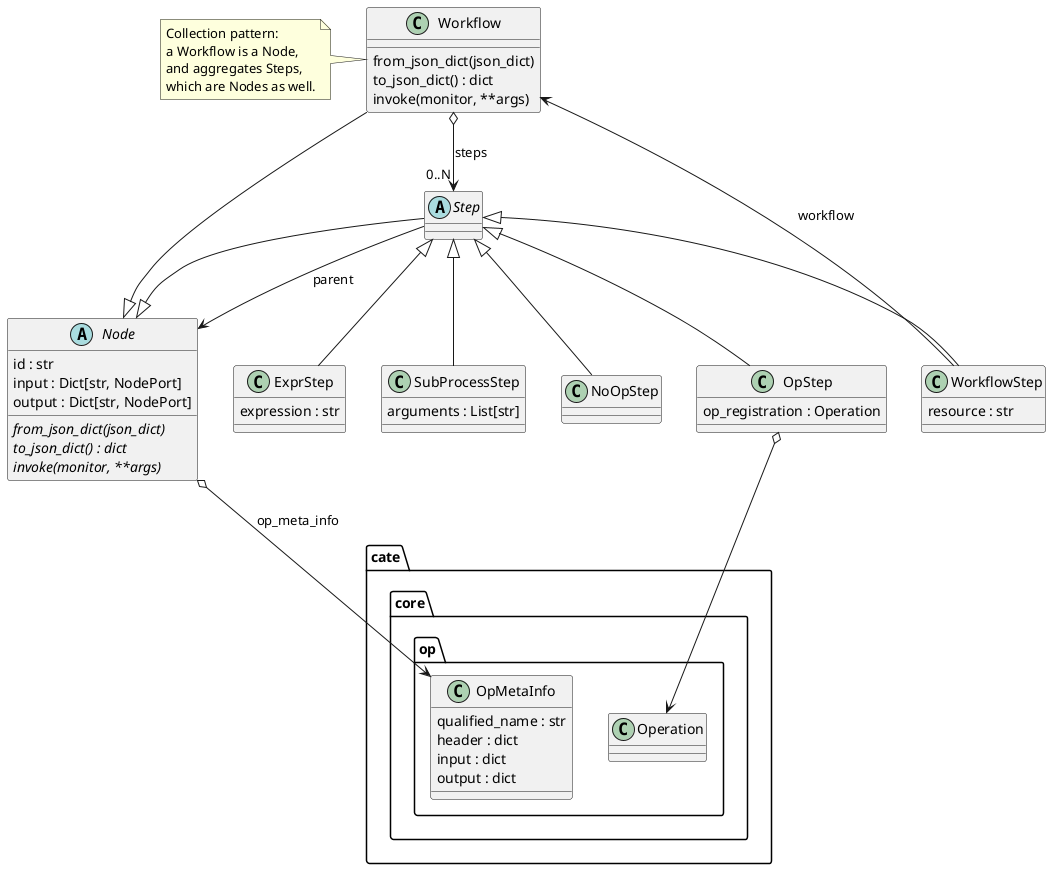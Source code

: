 @startuml

abstract Node {
    id : str
    input : Dict[str, NodePort]
    output : Dict[str, NodePort]
    {abstract} from_json_dict(json_dict)
    {abstract} to_json_dict() : dict
    {abstract} invoke(monitor, **args)
}

class Workflow extends Node {
    from_json_dict(json_dict)
    to_json_dict() : dict
    invoke(monitor, **args)
}

abstract class Step extends Node {
}

class WorkflowStep extends Step {
    resource : str
}

class OpStep extends Step {
    op_registration : Operation
}

class ExprStep extends Step {
    expression : str
}

class SubProcessStep extends Step {
    arguments : List[str]
}

class NoOpStep extends Step {
}

class cate.core.op.OpMetaInfo {
    qualified_name : str
    header : dict
    input : dict
    output : dict
}

WorkflowStep --> Workflow: workflow
OpStep o--> cate.core.op.Operation
Node o--> cate.core.op.OpMetaInfo: op_meta_info
Workflow o--> "0..N" Step: steps
Step --> Node : parent


note left of Workflow
Collection pattern:
a Workflow is a Node,
and aggregates Steps,
which are Nodes as well.
end note

@enduml
